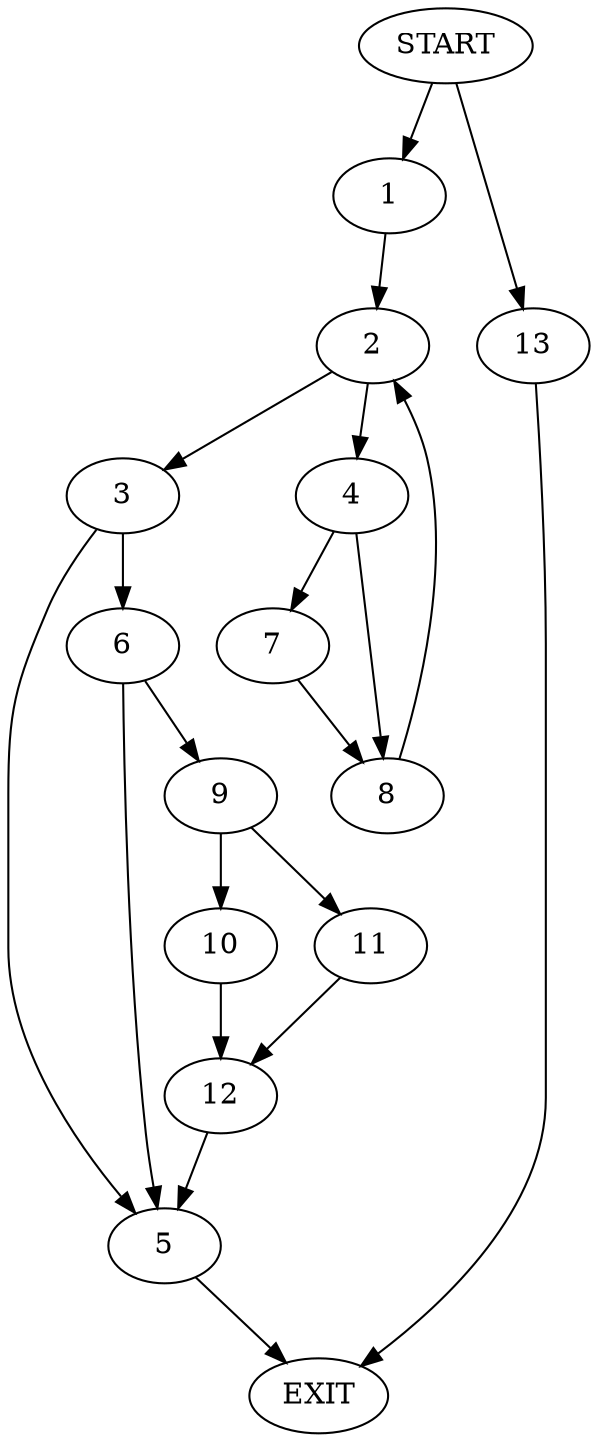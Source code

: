 digraph {
0 [label="START"]
14 [label="EXIT"]
0 -> 1
1 -> 2
2 -> 3
2 -> 4
3 -> 5
3 -> 6
4 -> 7
4 -> 8
8 -> 2
7 -> 8
5 -> 14
6 -> 5
6 -> 9
9 -> 10
9 -> 11
11 -> 12
10 -> 12
12 -> 5
0 -> 13
13 -> 14
}
